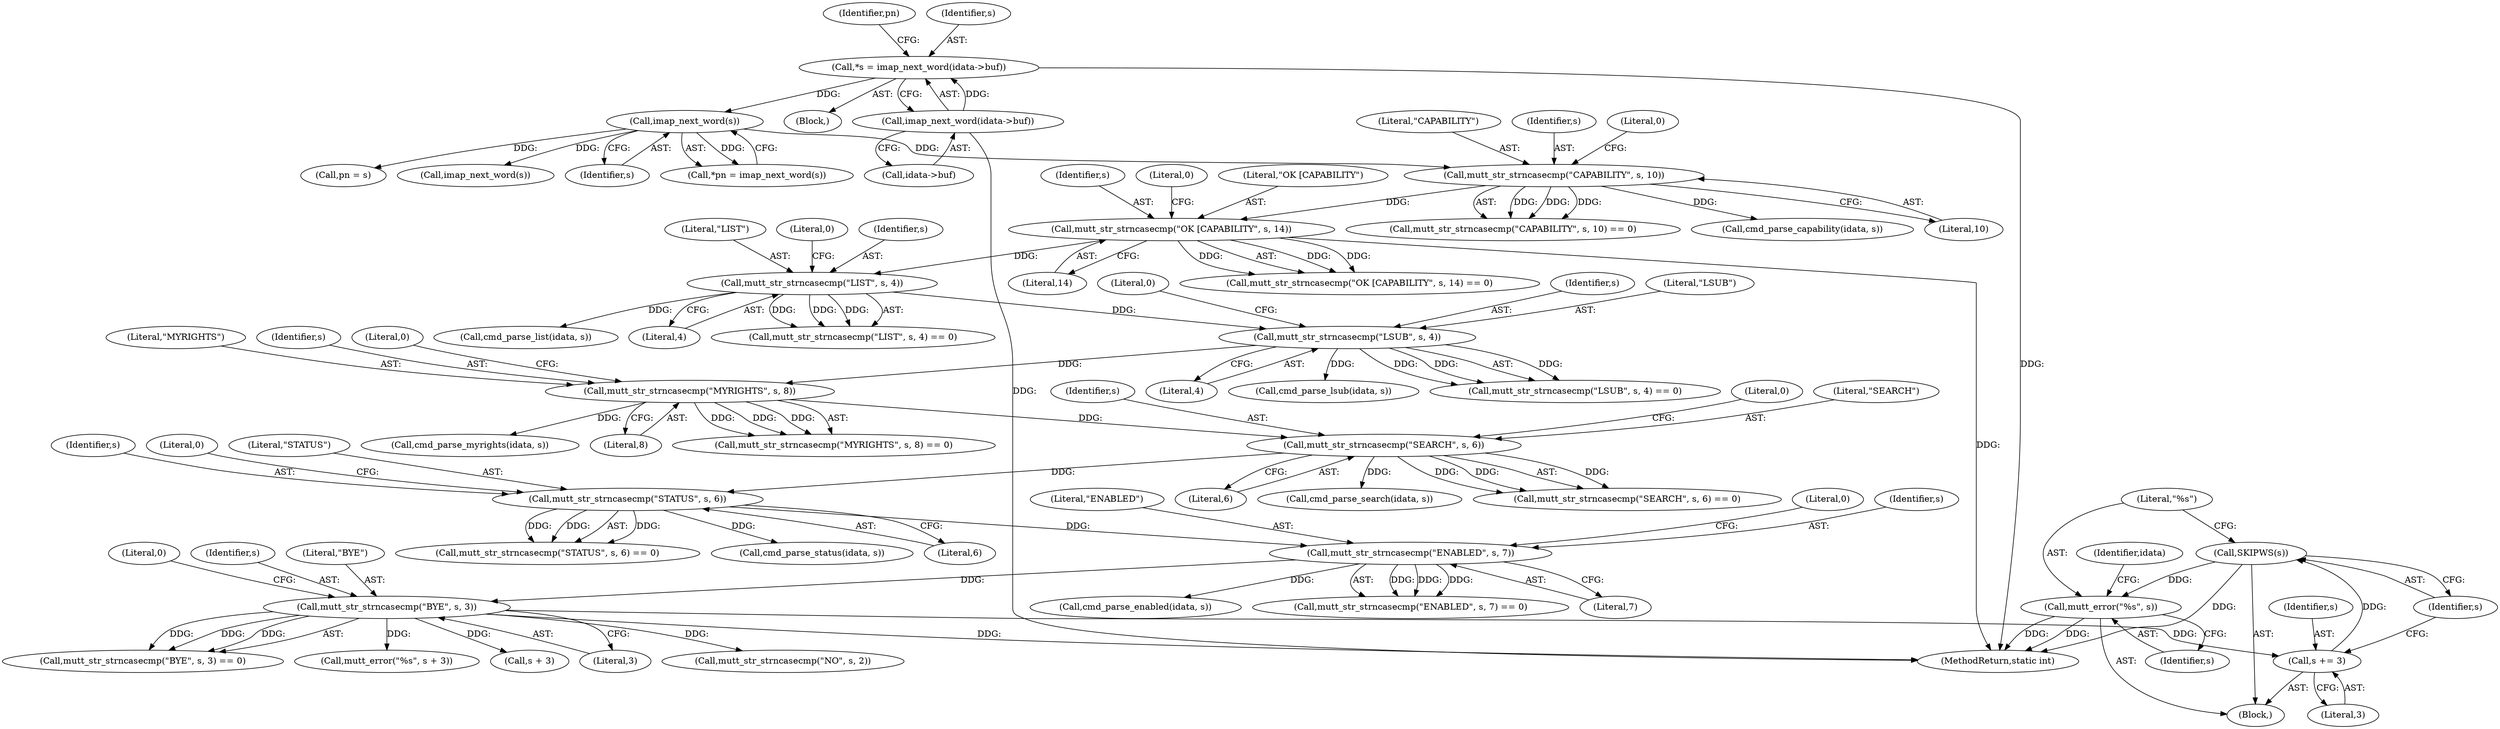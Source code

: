 digraph "0_neomutt_36a29280448097f34ce9c94606195f2ac643fed1@pointer" {
"1000373" [label="(Call,mutt_error(\"%s\", s))"];
"1000371" [label="(Call,SKIPWS(s))"];
"1000368" [label="(Call,s += 3)"];
"1000351" [label="(Call,mutt_str_strncasecmp(\"BYE\", s, 3))"];
"1000340" [label="(Call,mutt_str_strncasecmp(\"ENABLED\", s, 7))"];
"1000329" [label="(Call,mutt_str_strncasecmp(\"STATUS\", s, 6))"];
"1000318" [label="(Call,mutt_str_strncasecmp(\"SEARCH\", s, 6))"];
"1000307" [label="(Call,mutt_str_strncasecmp(\"MYRIGHTS\", s, 8))"];
"1000296" [label="(Call,mutt_str_strncasecmp(\"LSUB\", s, 4))"];
"1000285" [label="(Call,mutt_str_strncasecmp(\"LIST\", s, 4))"];
"1000262" [label="(Call,mutt_str_strncasecmp(\"OK [CAPABILITY\", s, 14))"];
"1000251" [label="(Call,mutt_str_strncasecmp(\"CAPABILITY\", s, 10))"];
"1000125" [label="(Call,imap_next_word(s))"];
"1000116" [label="(Call,*s = imap_next_word(idata->buf))"];
"1000118" [label="(Call,imap_next_word(idata->buf))"];
"1000287" [label="(Identifier,s)"];
"1000333" [label="(Literal,0)"];
"1000351" [label="(Call,mutt_str_strncasecmp(\"BYE\", s, 3))"];
"1000369" [label="(Identifier,s)"];
"1000110" [label="(Block,)"];
"1000373" [label="(Call,mutt_error(\"%s\", s))"];
"1000345" [label="(Call,cmd_parse_enabled(idata, s))"];
"1000320" [label="(Identifier,s)"];
"1000328" [label="(Call,mutt_str_strncasecmp(\"STATUS\", s, 6) == 0)"];
"1000395" [label="(Call,mutt_error(\"%s\", s + 3))"];
"1000397" [label="(Call,s + 3)"];
"1000307" [label="(Call,mutt_str_strncasecmp(\"MYRIGHTS\", s, 8))"];
"1000354" [label="(Literal,3)"];
"1000317" [label="(Call,mutt_str_strncasecmp(\"SEARCH\", s, 6) == 0)"];
"1000377" [label="(Identifier,idata)"];
"1000284" [label="(Call,mutt_str_strncasecmp(\"LIST\", s, 4) == 0)"];
"1000334" [label="(Call,cmd_parse_status(idata, s))"];
"1000374" [label="(Literal,\"%s\")"];
"1000295" [label="(Call,mutt_str_strncasecmp(\"LSUB\", s, 4) == 0)"];
"1000290" [label="(Call,cmd_parse_list(idata, s))"];
"1000329" [label="(Call,mutt_str_strncasecmp(\"STATUS\", s, 6))"];
"1000386" [label="(Call,mutt_str_strncasecmp(\"NO\", s, 2))"];
"1000350" [label="(Call,mutt_str_strncasecmp(\"BYE\", s, 3) == 0)"];
"1000375" [label="(Identifier,s)"];
"1000124" [label="(Identifier,pn)"];
"1000251" [label="(Call,mutt_str_strncasecmp(\"CAPABILITY\", s, 10))"];
"1000300" [label="(Literal,0)"];
"1000371" [label="(Call,SKIPWS(s))"];
"1000368" [label="(Call,s += 3)"];
"1000254" [label="(Literal,10)"];
"1000321" [label="(Literal,6)"];
"1000253" [label="(Identifier,s)"];
"1000296" [label="(Call,mutt_str_strncasecmp(\"LSUB\", s, 4))"];
"1000342" [label="(Identifier,s)"];
"1000323" [label="(Call,cmd_parse_search(idata, s))"];
"1000353" [label="(Identifier,s)"];
"1000299" [label="(Literal,4)"];
"1000285" [label="(Call,mutt_str_strncasecmp(\"LIST\", s, 4))"];
"1000288" [label="(Literal,4)"];
"1000250" [label="(Call,mutt_str_strncasecmp(\"CAPABILITY\", s, 10) == 0)"];
"1000352" [label="(Literal,\"BYE\")"];
"1000341" [label="(Literal,\"ENABLED\")"];
"1000370" [label="(Literal,3)"];
"1000255" [label="(Literal,0)"];
"1000344" [label="(Literal,0)"];
"1000339" [label="(Call,mutt_str_strncasecmp(\"ENABLED\", s, 7) == 0)"];
"1000306" [label="(Call,mutt_str_strncasecmp(\"MYRIGHTS\", s, 8) == 0)"];
"1000372" [label="(Identifier,s)"];
"1000119" [label="(Call,idata->buf)"];
"1000330" [label="(Literal,\"STATUS\")"];
"1000402" [label="(MethodReturn,static int)"];
"1000301" [label="(Call,cmd_parse_lsub(idata, s))"];
"1000322" [label="(Literal,0)"];
"1000298" [label="(Identifier,s)"];
"1000140" [label="(Call,pn = s)"];
"1000265" [label="(Literal,14)"];
"1000252" [label="(Literal,\"CAPABILITY\")"];
"1000145" [label="(Call,imap_next_word(s))"];
"1000262" [label="(Call,mutt_str_strncasecmp(\"OK [CAPABILITY\", s, 14))"];
"1000125" [label="(Call,imap_next_word(s))"];
"1000116" [label="(Call,*s = imap_next_word(idata->buf))"];
"1000356" [label="(Block,)"];
"1000118" [label="(Call,imap_next_word(idata->buf))"];
"1000319" [label="(Literal,\"SEARCH\")"];
"1000343" [label="(Literal,7)"];
"1000286" [label="(Literal,\"LIST\")"];
"1000297" [label="(Literal,\"LSUB\")"];
"1000126" [label="(Identifier,s)"];
"1000312" [label="(Call,cmd_parse_myrights(idata, s))"];
"1000331" [label="(Identifier,s)"];
"1000309" [label="(Identifier,s)"];
"1000261" [label="(Call,mutt_str_strncasecmp(\"OK [CAPABILITY\", s, 14) == 0)"];
"1000340" [label="(Call,mutt_str_strncasecmp(\"ENABLED\", s, 7))"];
"1000318" [label="(Call,mutt_str_strncasecmp(\"SEARCH\", s, 6))"];
"1000256" [label="(Call,cmd_parse_capability(idata, s))"];
"1000117" [label="(Identifier,s)"];
"1000311" [label="(Literal,0)"];
"1000355" [label="(Literal,0)"];
"1000308" [label="(Literal,\"MYRIGHTS\")"];
"1000289" [label="(Literal,0)"];
"1000264" [label="(Identifier,s)"];
"1000332" [label="(Literal,6)"];
"1000310" [label="(Literal,8)"];
"1000266" [label="(Literal,0)"];
"1000263" [label="(Literal,\"OK [CAPABILITY\")"];
"1000123" [label="(Call,*pn = imap_next_word(s))"];
"1000373" -> "1000356"  [label="AST: "];
"1000373" -> "1000375"  [label="CFG: "];
"1000374" -> "1000373"  [label="AST: "];
"1000375" -> "1000373"  [label="AST: "];
"1000377" -> "1000373"  [label="CFG: "];
"1000373" -> "1000402"  [label="DDG: "];
"1000373" -> "1000402"  [label="DDG: "];
"1000371" -> "1000373"  [label="DDG: "];
"1000371" -> "1000356"  [label="AST: "];
"1000371" -> "1000372"  [label="CFG: "];
"1000372" -> "1000371"  [label="AST: "];
"1000374" -> "1000371"  [label="CFG: "];
"1000371" -> "1000402"  [label="DDG: "];
"1000368" -> "1000371"  [label="DDG: "];
"1000368" -> "1000356"  [label="AST: "];
"1000368" -> "1000370"  [label="CFG: "];
"1000369" -> "1000368"  [label="AST: "];
"1000370" -> "1000368"  [label="AST: "];
"1000372" -> "1000368"  [label="CFG: "];
"1000351" -> "1000368"  [label="DDG: "];
"1000351" -> "1000350"  [label="AST: "];
"1000351" -> "1000354"  [label="CFG: "];
"1000352" -> "1000351"  [label="AST: "];
"1000353" -> "1000351"  [label="AST: "];
"1000354" -> "1000351"  [label="AST: "];
"1000355" -> "1000351"  [label="CFG: "];
"1000351" -> "1000402"  [label="DDG: "];
"1000351" -> "1000350"  [label="DDG: "];
"1000351" -> "1000350"  [label="DDG: "];
"1000351" -> "1000350"  [label="DDG: "];
"1000340" -> "1000351"  [label="DDG: "];
"1000351" -> "1000386"  [label="DDG: "];
"1000351" -> "1000395"  [label="DDG: "];
"1000351" -> "1000397"  [label="DDG: "];
"1000340" -> "1000339"  [label="AST: "];
"1000340" -> "1000343"  [label="CFG: "];
"1000341" -> "1000340"  [label="AST: "];
"1000342" -> "1000340"  [label="AST: "];
"1000343" -> "1000340"  [label="AST: "];
"1000344" -> "1000340"  [label="CFG: "];
"1000340" -> "1000339"  [label="DDG: "];
"1000340" -> "1000339"  [label="DDG: "];
"1000340" -> "1000339"  [label="DDG: "];
"1000329" -> "1000340"  [label="DDG: "];
"1000340" -> "1000345"  [label="DDG: "];
"1000329" -> "1000328"  [label="AST: "];
"1000329" -> "1000332"  [label="CFG: "];
"1000330" -> "1000329"  [label="AST: "];
"1000331" -> "1000329"  [label="AST: "];
"1000332" -> "1000329"  [label="AST: "];
"1000333" -> "1000329"  [label="CFG: "];
"1000329" -> "1000328"  [label="DDG: "];
"1000329" -> "1000328"  [label="DDG: "];
"1000329" -> "1000328"  [label="DDG: "];
"1000318" -> "1000329"  [label="DDG: "];
"1000329" -> "1000334"  [label="DDG: "];
"1000318" -> "1000317"  [label="AST: "];
"1000318" -> "1000321"  [label="CFG: "];
"1000319" -> "1000318"  [label="AST: "];
"1000320" -> "1000318"  [label="AST: "];
"1000321" -> "1000318"  [label="AST: "];
"1000322" -> "1000318"  [label="CFG: "];
"1000318" -> "1000317"  [label="DDG: "];
"1000318" -> "1000317"  [label="DDG: "];
"1000318" -> "1000317"  [label="DDG: "];
"1000307" -> "1000318"  [label="DDG: "];
"1000318" -> "1000323"  [label="DDG: "];
"1000307" -> "1000306"  [label="AST: "];
"1000307" -> "1000310"  [label="CFG: "];
"1000308" -> "1000307"  [label="AST: "];
"1000309" -> "1000307"  [label="AST: "];
"1000310" -> "1000307"  [label="AST: "];
"1000311" -> "1000307"  [label="CFG: "];
"1000307" -> "1000306"  [label="DDG: "];
"1000307" -> "1000306"  [label="DDG: "];
"1000307" -> "1000306"  [label="DDG: "];
"1000296" -> "1000307"  [label="DDG: "];
"1000307" -> "1000312"  [label="DDG: "];
"1000296" -> "1000295"  [label="AST: "];
"1000296" -> "1000299"  [label="CFG: "];
"1000297" -> "1000296"  [label="AST: "];
"1000298" -> "1000296"  [label="AST: "];
"1000299" -> "1000296"  [label="AST: "];
"1000300" -> "1000296"  [label="CFG: "];
"1000296" -> "1000295"  [label="DDG: "];
"1000296" -> "1000295"  [label="DDG: "];
"1000296" -> "1000295"  [label="DDG: "];
"1000285" -> "1000296"  [label="DDG: "];
"1000296" -> "1000301"  [label="DDG: "];
"1000285" -> "1000284"  [label="AST: "];
"1000285" -> "1000288"  [label="CFG: "];
"1000286" -> "1000285"  [label="AST: "];
"1000287" -> "1000285"  [label="AST: "];
"1000288" -> "1000285"  [label="AST: "];
"1000289" -> "1000285"  [label="CFG: "];
"1000285" -> "1000284"  [label="DDG: "];
"1000285" -> "1000284"  [label="DDG: "];
"1000285" -> "1000284"  [label="DDG: "];
"1000262" -> "1000285"  [label="DDG: "];
"1000285" -> "1000290"  [label="DDG: "];
"1000262" -> "1000261"  [label="AST: "];
"1000262" -> "1000265"  [label="CFG: "];
"1000263" -> "1000262"  [label="AST: "];
"1000264" -> "1000262"  [label="AST: "];
"1000265" -> "1000262"  [label="AST: "];
"1000266" -> "1000262"  [label="CFG: "];
"1000262" -> "1000402"  [label="DDG: "];
"1000262" -> "1000261"  [label="DDG: "];
"1000262" -> "1000261"  [label="DDG: "];
"1000262" -> "1000261"  [label="DDG: "];
"1000251" -> "1000262"  [label="DDG: "];
"1000251" -> "1000250"  [label="AST: "];
"1000251" -> "1000254"  [label="CFG: "];
"1000252" -> "1000251"  [label="AST: "];
"1000253" -> "1000251"  [label="AST: "];
"1000254" -> "1000251"  [label="AST: "];
"1000255" -> "1000251"  [label="CFG: "];
"1000251" -> "1000250"  [label="DDG: "];
"1000251" -> "1000250"  [label="DDG: "];
"1000251" -> "1000250"  [label="DDG: "];
"1000125" -> "1000251"  [label="DDG: "];
"1000251" -> "1000256"  [label="DDG: "];
"1000125" -> "1000123"  [label="AST: "];
"1000125" -> "1000126"  [label="CFG: "];
"1000126" -> "1000125"  [label="AST: "];
"1000123" -> "1000125"  [label="CFG: "];
"1000125" -> "1000123"  [label="DDG: "];
"1000116" -> "1000125"  [label="DDG: "];
"1000125" -> "1000140"  [label="DDG: "];
"1000125" -> "1000145"  [label="DDG: "];
"1000116" -> "1000110"  [label="AST: "];
"1000116" -> "1000118"  [label="CFG: "];
"1000117" -> "1000116"  [label="AST: "];
"1000118" -> "1000116"  [label="AST: "];
"1000124" -> "1000116"  [label="CFG: "];
"1000116" -> "1000402"  [label="DDG: "];
"1000118" -> "1000116"  [label="DDG: "];
"1000118" -> "1000119"  [label="CFG: "];
"1000119" -> "1000118"  [label="AST: "];
"1000118" -> "1000402"  [label="DDG: "];
}
